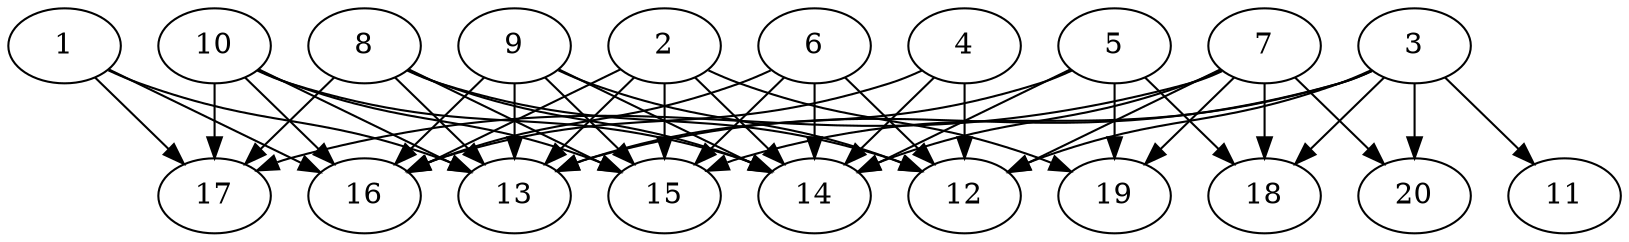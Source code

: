 // DAG automatically generated by daggen at Wed Jul 24 21:20:07 2019
// ./daggen --dot -n 20 --ccr 0.3 --fat 0.8 --regular 0.5 --density 0.8 --mindata 5242880 --maxdata 52428800 
digraph G {
  1 [size="159802027", alpha="0.12", expect_size="47940608"] 
  1 -> 13 [size ="47940608"]
  1 -> 16 [size ="47940608"]
  1 -> 17 [size ="47940608"]
  2 [size="128911360", alpha="0.15", expect_size="38673408"] 
  2 -> 13 [size ="38673408"]
  2 -> 14 [size ="38673408"]
  2 -> 15 [size ="38673408"]
  2 -> 16 [size ="38673408"]
  2 -> 19 [size ="38673408"]
  3 [size="60306773", alpha="0.16", expect_size="18092032"] 
  3 -> 11 [size ="18092032"]
  3 -> 12 [size ="18092032"]
  3 -> 13 [size ="18092032"]
  3 -> 15 [size ="18092032"]
  3 -> 18 [size ="18092032"]
  3 -> 20 [size ="18092032"]
  4 [size="82066773", alpha="0.13", expect_size="24620032"] 
  4 -> 12 [size ="24620032"]
  4 -> 14 [size ="24620032"]
  4 -> 16 [size ="24620032"]
  5 [size="40444587", alpha="0.08", expect_size="12133376"] 
  5 -> 13 [size ="12133376"]
  5 -> 14 [size ="12133376"]
  5 -> 18 [size ="12133376"]
  5 -> 19 [size ="12133376"]
  6 [size="98379093", alpha="0.07", expect_size="29513728"] 
  6 -> 12 [size ="29513728"]
  6 -> 14 [size ="29513728"]
  6 -> 15 [size ="29513728"]
  6 -> 16 [size ="29513728"]
  7 [size="39212373", alpha="0.09", expect_size="11763712"] 
  7 -> 12 [size ="11763712"]
  7 -> 14 [size ="11763712"]
  7 -> 17 [size ="11763712"]
  7 -> 18 [size ="11763712"]
  7 -> 19 [size ="11763712"]
  7 -> 20 [size ="11763712"]
  8 [size="168110080", alpha="0.15", expect_size="50433024"] 
  8 -> 12 [size ="50433024"]
  8 -> 13 [size ="50433024"]
  8 -> 14 [size ="50433024"]
  8 -> 15 [size ="50433024"]
  8 -> 17 [size ="50433024"]
  9 [size="79438507", alpha="0.03", expect_size="23831552"] 
  9 -> 12 [size ="23831552"]
  9 -> 13 [size ="23831552"]
  9 -> 14 [size ="23831552"]
  9 -> 15 [size ="23831552"]
  9 -> 16 [size ="23831552"]
  10 [size="94962347", alpha="0.15", expect_size="28488704"] 
  10 -> 13 [size ="28488704"]
  10 -> 14 [size ="28488704"]
  10 -> 15 [size ="28488704"]
  10 -> 16 [size ="28488704"]
  10 -> 17 [size ="28488704"]
  11 [size="49899520", alpha="0.07", expect_size="14969856"] 
  12 [size="142090240", alpha="0.18", expect_size="42627072"] 
  13 [size="102918827", alpha="0.09", expect_size="30875648"] 
  14 [size="68884480", alpha="0.04", expect_size="20665344"] 
  15 [size="172291413", alpha="0.09", expect_size="51687424"] 
  16 [size="81554773", alpha="0.08", expect_size="24466432"] 
  17 [size="134174720", alpha="0.17", expect_size="40252416"] 
  18 [size="47366827", alpha="0.06", expect_size="14210048"] 
  19 [size="168140800", alpha="0.09", expect_size="50442240"] 
  20 [size="36171093", alpha="0.07", expect_size="10851328"] 
}
